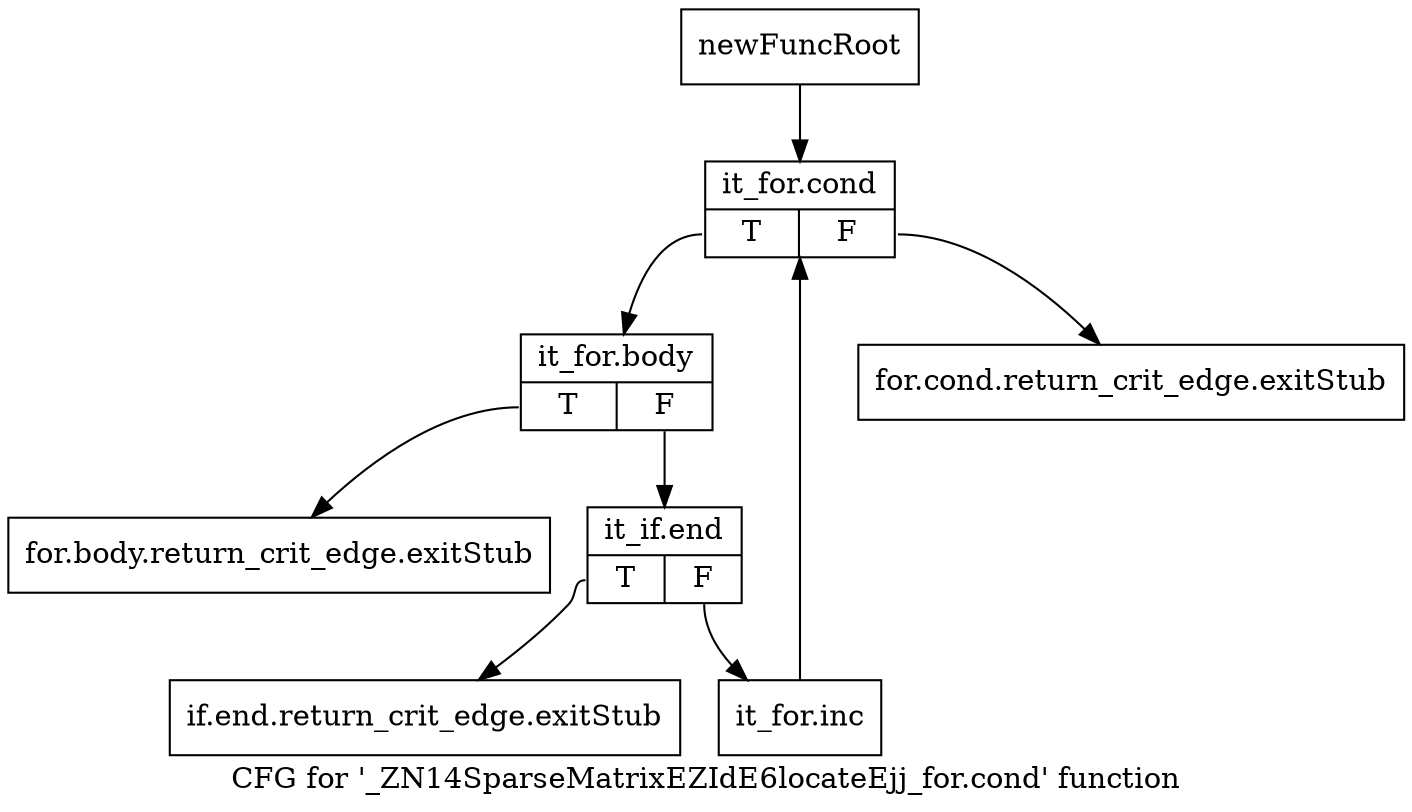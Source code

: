 digraph "CFG for '_ZN14SparseMatrixEZIdE6locateEjj_for.cond' function" {
	label="CFG for '_ZN14SparseMatrixEZIdE6locateEjj_for.cond' function";

	Node0x8b24040 [shape=record,label="{newFuncRoot}"];
	Node0x8b24040 -> Node0x8b24180;
	Node0x8b24090 [shape=record,label="{for.cond.return_crit_edge.exitStub}"];
	Node0x8b240e0 [shape=record,label="{for.body.return_crit_edge.exitStub}"];
	Node0x8b24130 [shape=record,label="{if.end.return_crit_edge.exitStub}"];
	Node0x8b24180 [shape=record,label="{it_for.cond|{<s0>T|<s1>F}}"];
	Node0x8b24180:s0 -> Node0x8b241d0;
	Node0x8b24180:s1 -> Node0x8b24090;
	Node0x8b241d0 [shape=record,label="{it_for.body|{<s0>T|<s1>F}}"];
	Node0x8b241d0:s0 -> Node0x8b240e0;
	Node0x8b241d0:s1 -> Node0x8b24220;
	Node0x8b24220 [shape=record,label="{it_if.end|{<s0>T|<s1>F}}"];
	Node0x8b24220:s0 -> Node0x8b24130;
	Node0x8b24220:s1 -> Node0x8b24270;
	Node0x8b24270 [shape=record,label="{it_for.inc}"];
	Node0x8b24270 -> Node0x8b24180;
}
